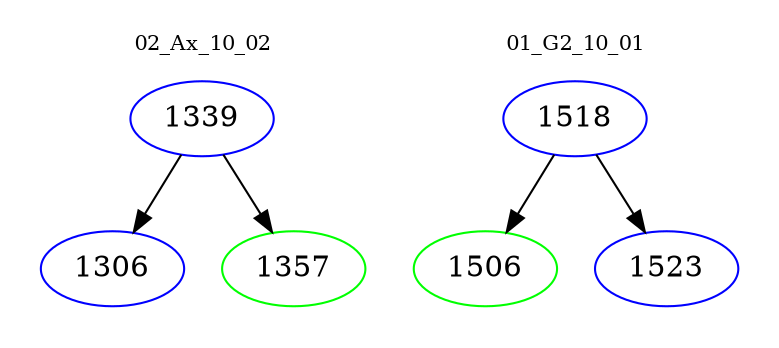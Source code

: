 digraph{
subgraph cluster_0 {
color = white
label = "02_Ax_10_02";
fontsize=10;
T0_1339 [label="1339", color="blue"]
T0_1339 -> T0_1306 [color="black"]
T0_1306 [label="1306", color="blue"]
T0_1339 -> T0_1357 [color="black"]
T0_1357 [label="1357", color="green"]
}
subgraph cluster_1 {
color = white
label = "01_G2_10_01";
fontsize=10;
T1_1518 [label="1518", color="blue"]
T1_1518 -> T1_1506 [color="black"]
T1_1506 [label="1506", color="green"]
T1_1518 -> T1_1523 [color="black"]
T1_1523 [label="1523", color="blue"]
}
}
